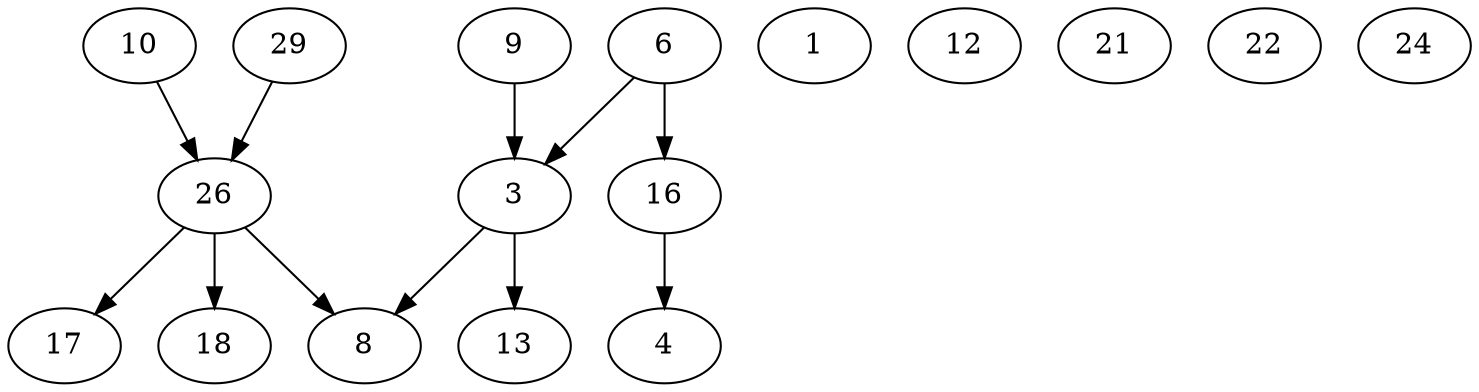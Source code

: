 digraph sample {
3 -> 8[color="black"];
3 -> 13[color="black"];
26 -> 8[color="black"];
6 -> 3[color="black"];
10 -> 26[color="black"];
29 -> 26[color="black"];
26 -> 17[color="black"];
6 -> 16[color="black"];
26 -> 18[color="black"];
16 -> 4[color="black"];
9 -> 3[color="black"];
1[color="black"];
12[color="black"];
21[color="black"];
22[color="black"];
24[color="black"];
}